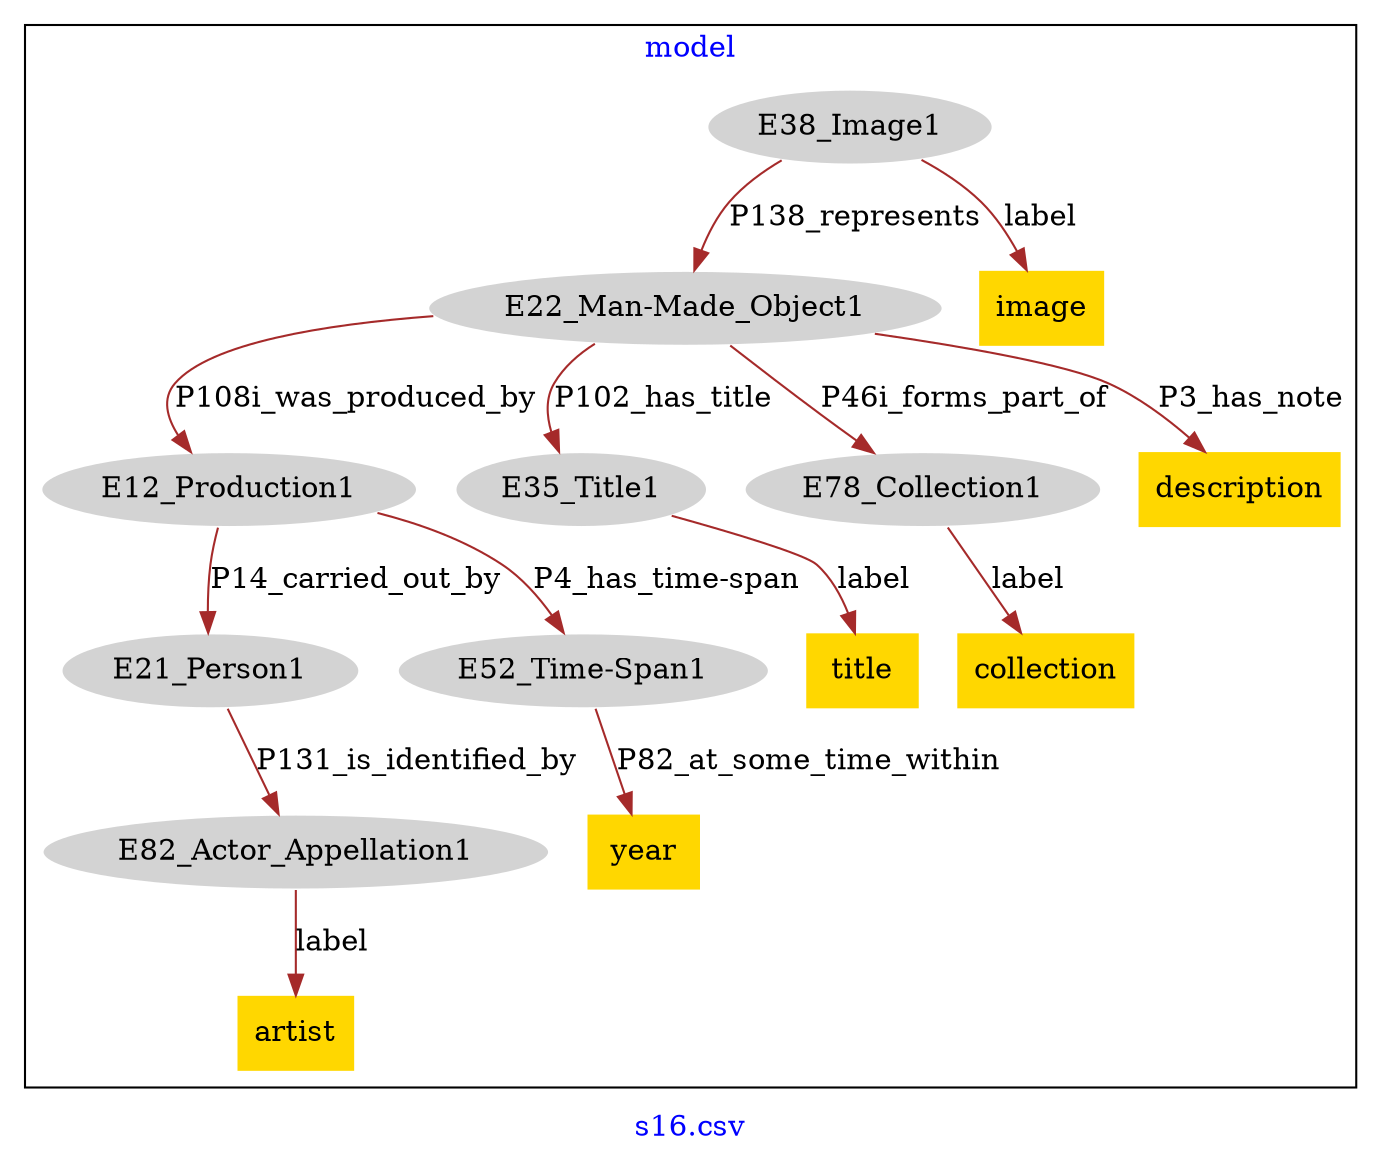 digraph n0 {
fontcolor="blue"
remincross="true"
label="s16.csv"
subgraph cluster {
label="model"
n2[style="filled",color="white",fillcolor="lightgray",label="E12_Production1"];
n3[style="filled",color="white",fillcolor="lightgray",label="E21_Person1"];
n4[style="filled",color="white",fillcolor="lightgray",label="E52_Time-Span1"];
n5[style="filled",color="white",fillcolor="lightgray",label="E82_Actor_Appellation1"];
n6[style="filled",color="white",fillcolor="lightgray",label="E22_Man-Made_Object1"];
n7[style="filled",color="white",fillcolor="lightgray",label="E35_Title1"];
n8[style="filled",color="white",fillcolor="lightgray",label="E78_Collection1"];
n9[style="filled",color="white",fillcolor="lightgray",label="E38_Image1"];
n10[shape="plaintext",style="filled",fillcolor="gold",label="description"];
n11[shape="plaintext",style="filled",fillcolor="gold",label="image"];
n12[shape="plaintext",style="filled",fillcolor="gold",label="title"];
n13[shape="plaintext",style="filled",fillcolor="gold",label="year"];
n14[shape="plaintext",style="filled",fillcolor="gold",label="collection"];
n15[shape="plaintext",style="filled",fillcolor="gold",label="artist"];
}
n2 -> n3[color="brown",fontcolor="black",label="P14_carried_out_by"]
n2 -> n4[color="brown",fontcolor="black",label="P4_has_time-span"]
n3 -> n5[color="brown",fontcolor="black",label="P131_is_identified_by"]
n6 -> n2[color="brown",fontcolor="black",label="P108i_was_produced_by"]
n6 -> n7[color="brown",fontcolor="black",label="P102_has_title"]
n6 -> n8[color="brown",fontcolor="black",label="P46i_forms_part_of"]
n9 -> n6[color="brown",fontcolor="black",label="P138_represents"]
n6 -> n10[color="brown",fontcolor="black",label="P3_has_note"]
n9 -> n11[color="brown",fontcolor="black",label="label"]
n7 -> n12[color="brown",fontcolor="black",label="label"]
n4 -> n13[color="brown",fontcolor="black",label="P82_at_some_time_within"]
n8 -> n14[color="brown",fontcolor="black",label="label"]
n5 -> n15[color="brown",fontcolor="black",label="label"]
}
